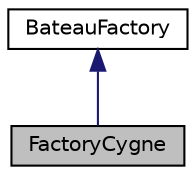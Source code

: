 digraph "FactoryCygne"
{
  edge [fontname="Helvetica",fontsize="10",labelfontname="Helvetica",labelfontsize="10"];
  node [fontname="Helvetica",fontsize="10",shape=record];
  Node1 [label="FactoryCygne",height=0.2,width=0.4,color="black", fillcolor="grey75", style="filled", fontcolor="black"];
  Node2 -> Node1 [dir="back",color="midnightblue",fontsize="10",style="solid",fontname="Helvetica"];
  Node2 [label="BateauFactory",height=0.2,width=0.4,color="black", fillcolor="white", style="filled",URL="$class_bateau_factory.html",tooltip="classe representant un \"Chantier Naval\" "];
}
